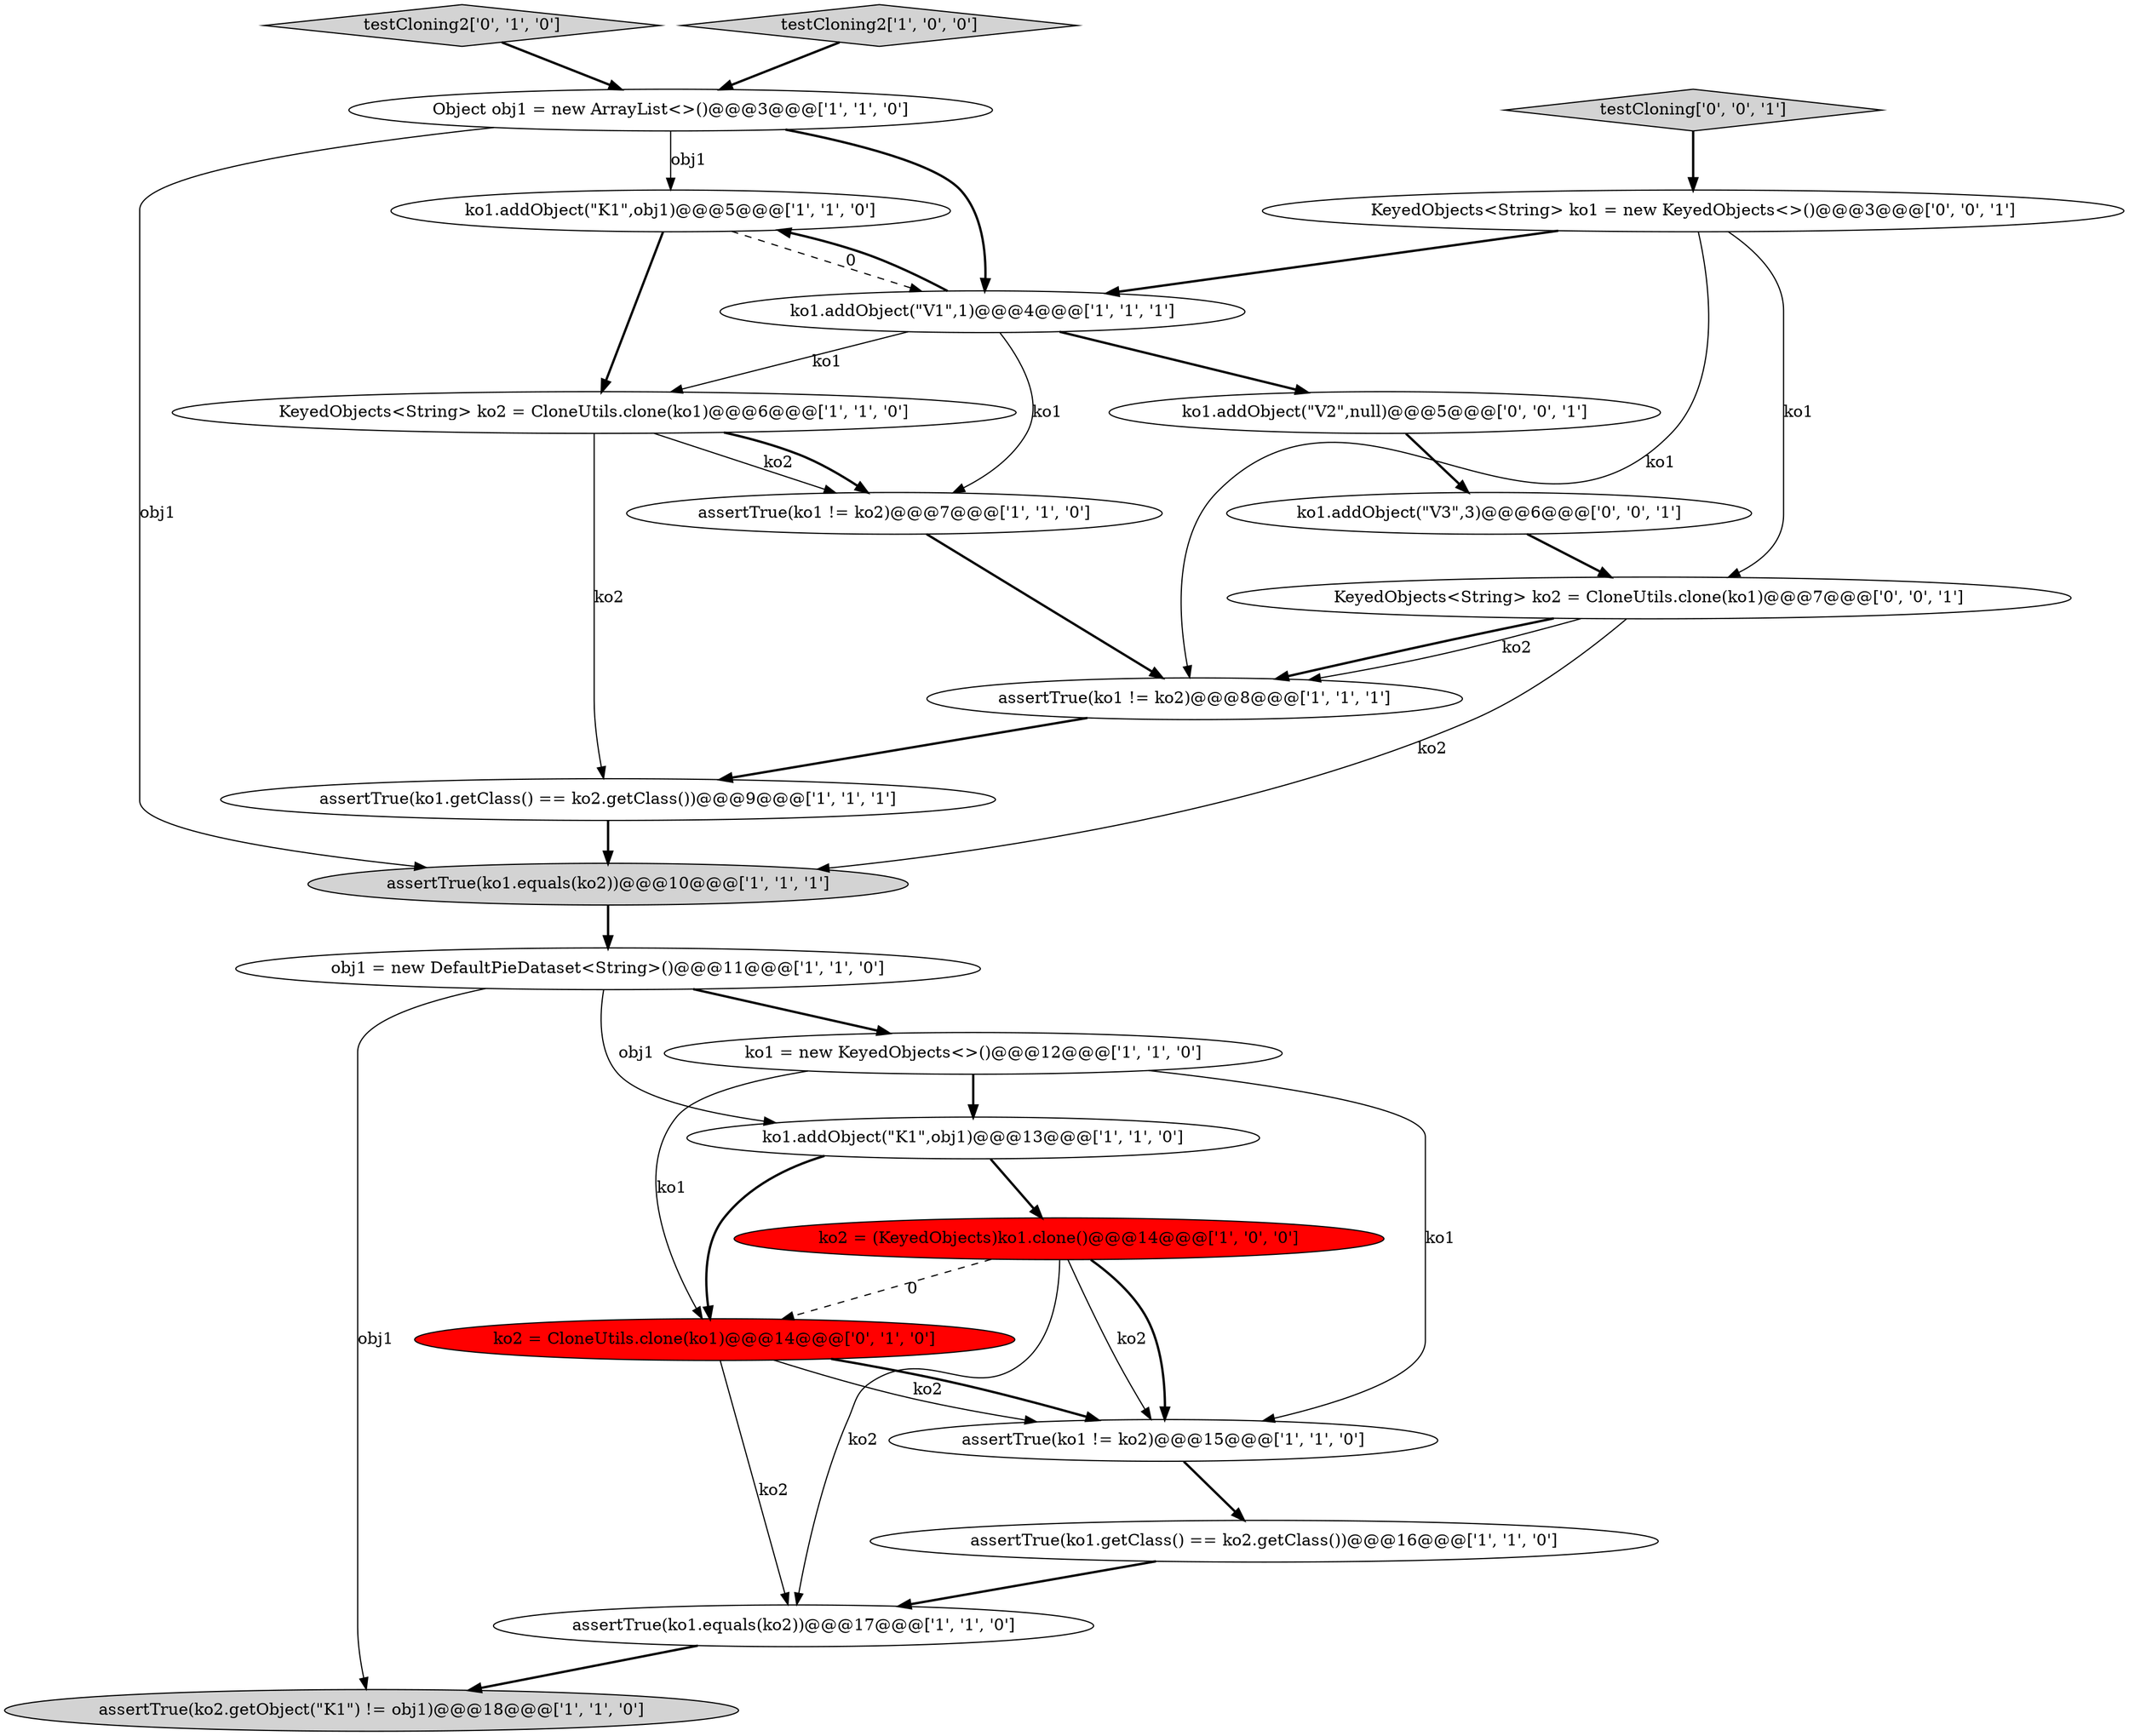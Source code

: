 digraph {
16 [style = filled, label = "ko1.addObject(\"K1\",obj1)@@@5@@@['1', '1', '0']", fillcolor = white, shape = ellipse image = "AAA0AAABBB1BBB"];
22 [style = filled, label = "ko1.addObject(\"V3\",3)@@@6@@@['0', '0', '1']", fillcolor = white, shape = ellipse image = "AAA0AAABBB3BBB"];
5 [style = filled, label = "ko1.addObject(\"V1\",1)@@@4@@@['1', '1', '1']", fillcolor = white, shape = ellipse image = "AAA0AAABBB1BBB"];
12 [style = filled, label = "ko1.addObject(\"K1\",obj1)@@@13@@@['1', '1', '0']", fillcolor = white, shape = ellipse image = "AAA0AAABBB1BBB"];
9 [style = filled, label = "Object obj1 = new ArrayList<>()@@@3@@@['1', '1', '0']", fillcolor = white, shape = ellipse image = "AAA0AAABBB1BBB"];
3 [style = filled, label = "obj1 = new DefaultPieDataset<String>()@@@11@@@['1', '1', '0']", fillcolor = white, shape = ellipse image = "AAA0AAABBB1BBB"];
6 [style = filled, label = "assertTrue(ko1.equals(ko2))@@@10@@@['1', '1', '1']", fillcolor = lightgray, shape = ellipse image = "AAA0AAABBB1BBB"];
14 [style = filled, label = "assertTrue(ko1 != ko2)@@@7@@@['1', '1', '0']", fillcolor = white, shape = ellipse image = "AAA0AAABBB1BBB"];
2 [style = filled, label = "ko2 = (KeyedObjects)ko1.clone()@@@14@@@['1', '0', '0']", fillcolor = red, shape = ellipse image = "AAA1AAABBB1BBB"];
7 [style = filled, label = "KeyedObjects<String> ko2 = CloneUtils.clone(ko1)@@@6@@@['1', '1', '0']", fillcolor = white, shape = ellipse image = "AAA0AAABBB1BBB"];
15 [style = filled, label = "assertTrue(ko1 != ko2)@@@15@@@['1', '1', '0']", fillcolor = white, shape = ellipse image = "AAA0AAABBB1BBB"];
18 [style = filled, label = "ko2 = CloneUtils.clone(ko1)@@@14@@@['0', '1', '0']", fillcolor = red, shape = ellipse image = "AAA1AAABBB2BBB"];
21 [style = filled, label = "KeyedObjects<String> ko2 = CloneUtils.clone(ko1)@@@7@@@['0', '0', '1']", fillcolor = white, shape = ellipse image = "AAA0AAABBB3BBB"];
10 [style = filled, label = "assertTrue(ko1 != ko2)@@@8@@@['1', '1', '1']", fillcolor = white, shape = ellipse image = "AAA0AAABBB1BBB"];
13 [style = filled, label = "ko1 = new KeyedObjects<>()@@@12@@@['1', '1', '0']", fillcolor = white, shape = ellipse image = "AAA0AAABBB1BBB"];
0 [style = filled, label = "assertTrue(ko1.equals(ko2))@@@17@@@['1', '1', '0']", fillcolor = white, shape = ellipse image = "AAA0AAABBB1BBB"];
23 [style = filled, label = "testCloning['0', '0', '1']", fillcolor = lightgray, shape = diamond image = "AAA0AAABBB3BBB"];
17 [style = filled, label = "testCloning2['0', '1', '0']", fillcolor = lightgray, shape = diamond image = "AAA0AAABBB2BBB"];
11 [style = filled, label = "assertTrue(ko1.getClass() == ko2.getClass())@@@9@@@['1', '1', '1']", fillcolor = white, shape = ellipse image = "AAA0AAABBB1BBB"];
1 [style = filled, label = "assertTrue(ko2.getObject(\"K1\") != obj1)@@@18@@@['1', '1', '0']", fillcolor = lightgray, shape = ellipse image = "AAA0AAABBB1BBB"];
4 [style = filled, label = "testCloning2['1', '0', '0']", fillcolor = lightgray, shape = diamond image = "AAA0AAABBB1BBB"];
19 [style = filled, label = "ko1.addObject(\"V2\",null)@@@5@@@['0', '0', '1']", fillcolor = white, shape = ellipse image = "AAA0AAABBB3BBB"];
8 [style = filled, label = "assertTrue(ko1.getClass() == ko2.getClass())@@@16@@@['1', '1', '0']", fillcolor = white, shape = ellipse image = "AAA0AAABBB1BBB"];
20 [style = filled, label = "KeyedObjects<String> ko1 = new KeyedObjects<>()@@@3@@@['0', '0', '1']", fillcolor = white, shape = ellipse image = "AAA0AAABBB3BBB"];
4->9 [style = bold, label=""];
6->3 [style = bold, label=""];
21->10 [style = bold, label=""];
18->0 [style = solid, label="ko2"];
23->20 [style = bold, label=""];
3->1 [style = solid, label="obj1"];
21->6 [style = solid, label="ko2"];
9->6 [style = solid, label="obj1"];
17->9 [style = bold, label=""];
11->6 [style = bold, label=""];
18->15 [style = bold, label=""];
16->7 [style = bold, label=""];
9->16 [style = solid, label="obj1"];
22->21 [style = bold, label=""];
5->14 [style = solid, label="ko1"];
14->10 [style = bold, label=""];
2->15 [style = solid, label="ko2"];
20->21 [style = solid, label="ko1"];
16->5 [style = dashed, label="0"];
7->14 [style = solid, label="ko2"];
20->5 [style = bold, label=""];
7->14 [style = bold, label=""];
5->16 [style = bold, label=""];
8->0 [style = bold, label=""];
5->19 [style = bold, label=""];
13->18 [style = solid, label="ko1"];
12->2 [style = bold, label=""];
13->12 [style = bold, label=""];
5->7 [style = solid, label="ko1"];
20->10 [style = solid, label="ko1"];
0->1 [style = bold, label=""];
21->10 [style = solid, label="ko2"];
2->15 [style = bold, label=""];
12->18 [style = bold, label=""];
2->18 [style = dashed, label="0"];
9->5 [style = bold, label=""];
3->13 [style = bold, label=""];
3->12 [style = solid, label="obj1"];
13->15 [style = solid, label="ko1"];
19->22 [style = bold, label=""];
15->8 [style = bold, label=""];
7->11 [style = solid, label="ko2"];
18->15 [style = solid, label="ko2"];
10->11 [style = bold, label=""];
2->0 [style = solid, label="ko2"];
}
